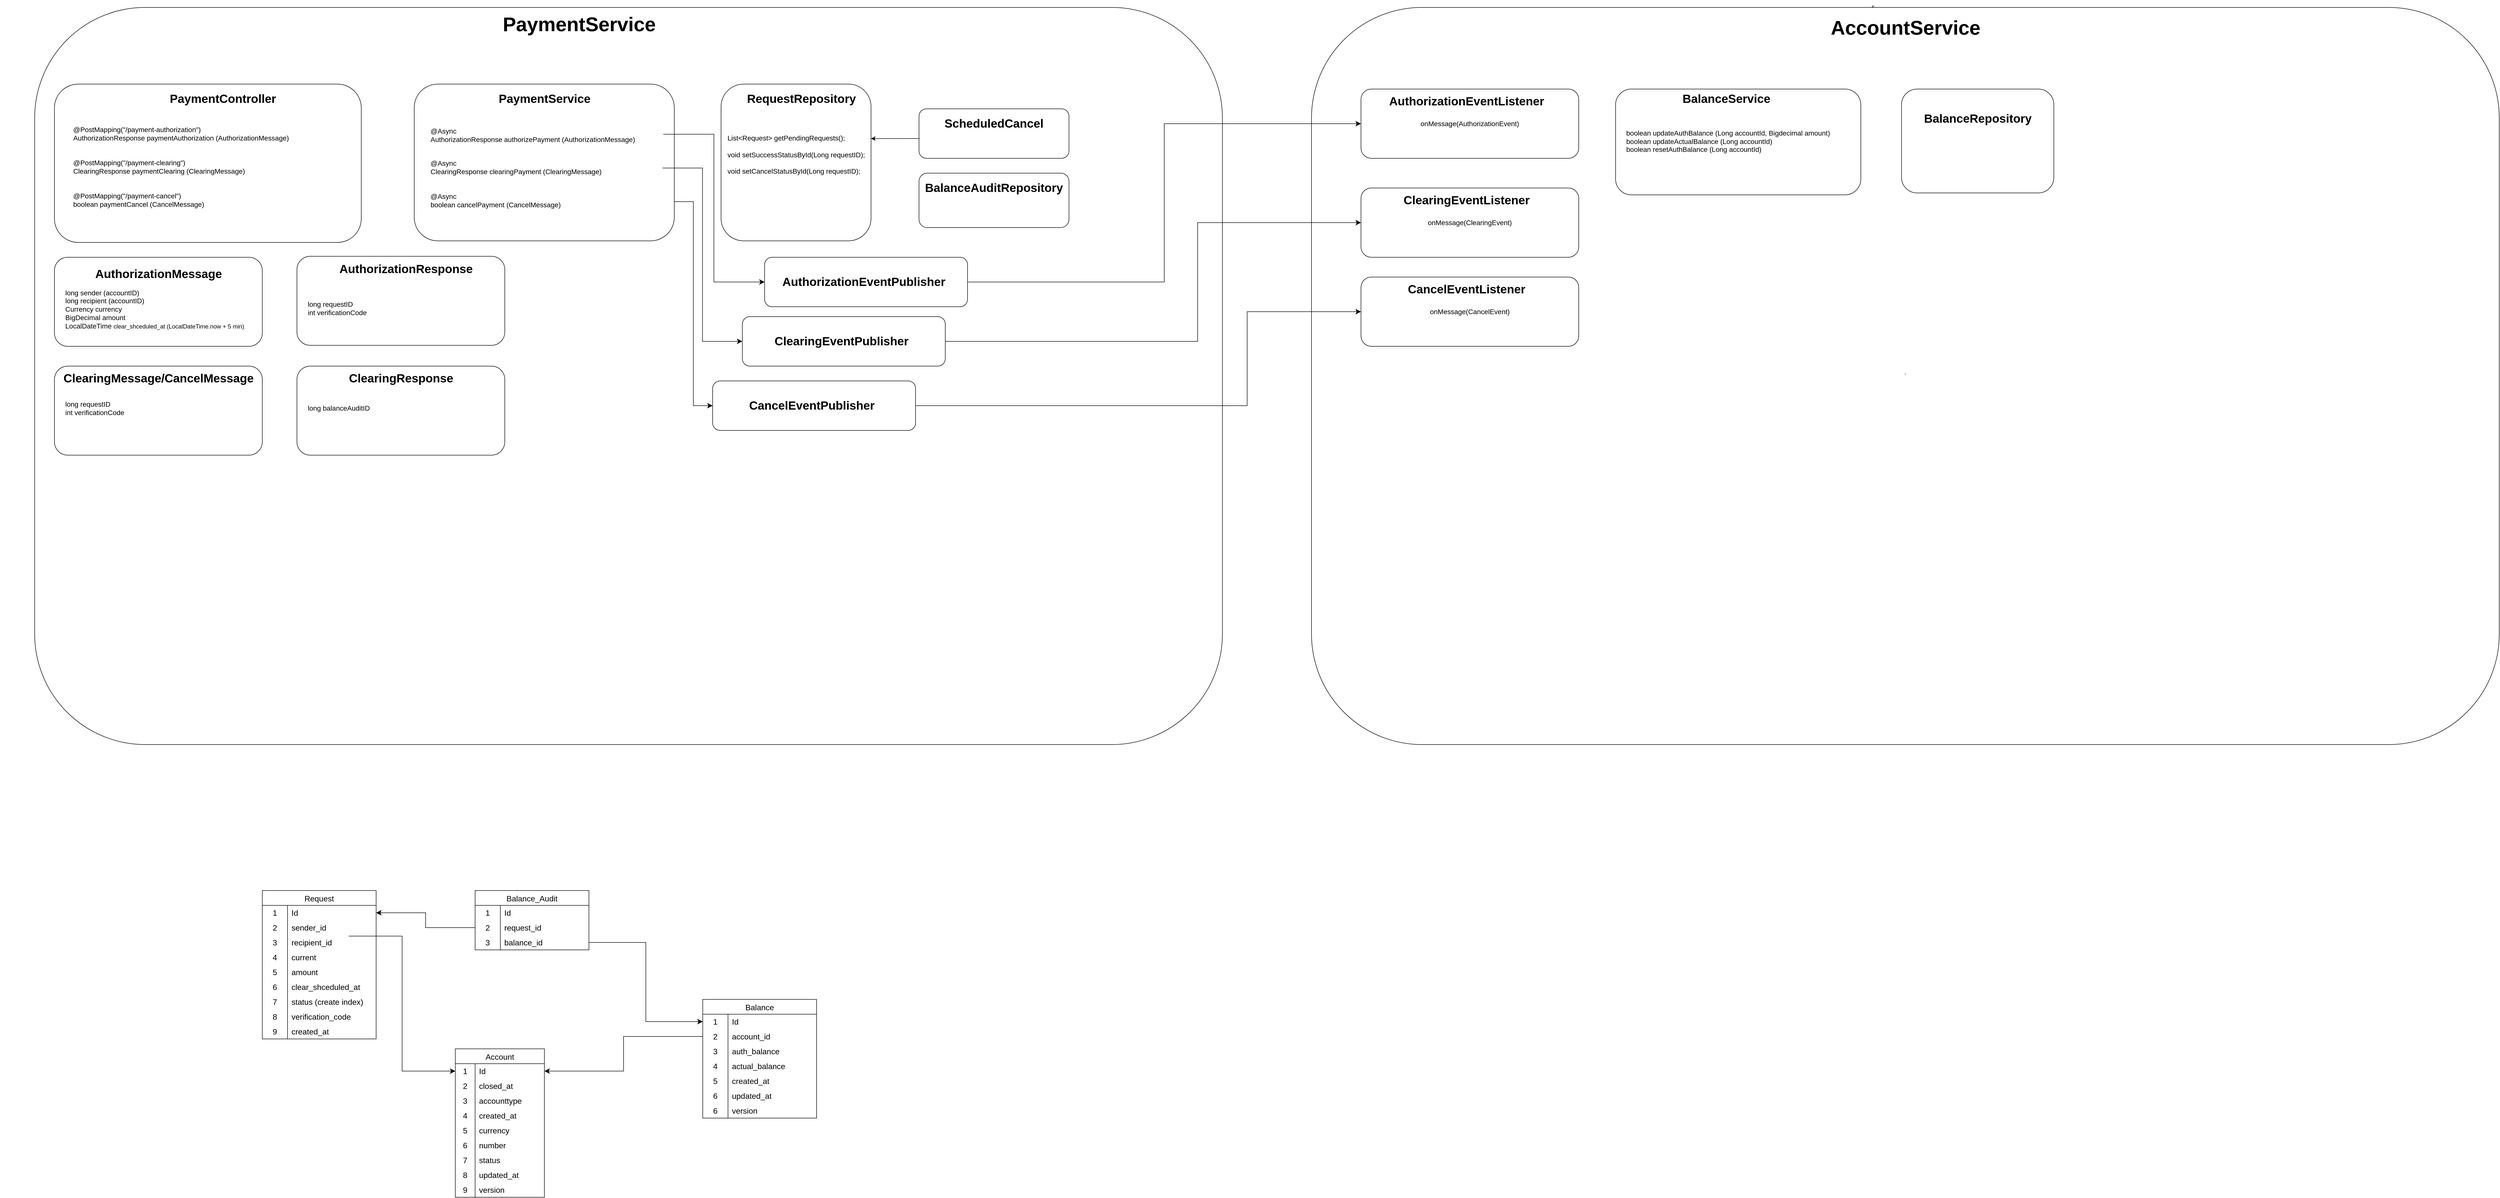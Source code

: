 <mxfile version="25.0.3">
  <diagram name="Страница — 1" id="lfoq3hU-ET1mjbVD_PWU">
    <mxGraphModel dx="10417" dy="6464" grid="1" gridSize="10" guides="1" tooltips="1" connect="1" arrows="1" fold="1" page="1" pageScale="1" pageWidth="4681" pageHeight="3300" math="0" shadow="0">
      <root>
        <mxCell id="0" />
        <mxCell id="1" parent="0" />
        <mxCell id="eWMClW8__IOZqlcNLexk-11" value="" style="group" vertex="1" connectable="0" parent="1">
          <mxGeometry x="-4640" y="-3280" width="2450" height="1490" as="geometry" />
        </mxCell>
        <mxCell id="eWMClW8__IOZqlcNLexk-1" value="" style="rounded=1;whiteSpace=wrap;html=1;fillColor=default;" vertex="1" parent="eWMClW8__IOZqlcNLexk-11">
          <mxGeometry x="70" y="15" width="2400" height="1490" as="geometry" />
        </mxCell>
        <mxCell id="eWMClW8__IOZqlcNLexk-2" value="&lt;font style=&quot;font-size: 40px;&quot;&gt;PaymentService&lt;/font&gt;" style="text;strokeColor=none;fillColor=none;html=1;fontSize=24;fontStyle=1;verticalAlign=middle;align=center;strokeWidth=1;" vertex="1" parent="eWMClW8__IOZqlcNLexk-11">
          <mxGeometry x="1033.333" y="12.218" width="272.727" height="70.952" as="geometry" />
        </mxCell>
        <mxCell id="eWMClW8__IOZqlcNLexk-19" value="" style="group" vertex="1" connectable="0" parent="eWMClW8__IOZqlcNLexk-11">
          <mxGeometry x="89.998" y="170" width="719.661" height="794" as="geometry" />
        </mxCell>
        <mxCell id="eWMClW8__IOZqlcNLexk-4" value="" style="rounded=1;whiteSpace=wrap;html=1;" vertex="1" parent="eWMClW8__IOZqlcNLexk-19">
          <mxGeometry x="20" width="620" height="320" as="geometry" />
        </mxCell>
        <mxCell id="eWMClW8__IOZqlcNLexk-3" value="PaymentController" style="text;strokeColor=none;fillColor=none;html=1;fontSize=24;fontStyle=1;verticalAlign=middle;align=center;" vertex="1" parent="eWMClW8__IOZqlcNLexk-19">
          <mxGeometry x="244.76" y="9.62" width="230.15" height="40.38" as="geometry" />
        </mxCell>
        <mxCell id="eWMClW8__IOZqlcNLexk-28" value="" style="group" vertex="1" connectable="0" parent="eWMClW8__IOZqlcNLexk-11">
          <mxGeometry x="820" y="170" width="610" height="400" as="geometry" />
        </mxCell>
        <mxCell id="eWMClW8__IOZqlcNLexk-29" value="" style="rounded=1;whiteSpace=wrap;html=1;" vertex="1" parent="eWMClW8__IOZqlcNLexk-28">
          <mxGeometry x="16.952" width="525.526" height="316.832" as="geometry" />
        </mxCell>
        <mxCell id="eWMClW8__IOZqlcNLexk-30" value="PaymentService" style="text;strokeColor=none;fillColor=none;html=1;fontSize=24;fontStyle=1;verticalAlign=middle;align=center;" vertex="1" parent="eWMClW8__IOZqlcNLexk-28">
          <mxGeometry x="182.179" y="9.525" width="195.08" height="39.98" as="geometry" />
        </mxCell>
        <mxCell id="eWMClW8__IOZqlcNLexk-31" value="&lt;div&gt;&lt;div&gt;&lt;font style=&quot;font-size: 14px;&quot;&gt;&lt;br&gt;&lt;/font&gt;&lt;/div&gt;&lt;div&gt;&lt;font style=&quot;font-size: 14px;&quot;&gt;&lt;br&gt;&lt;/font&gt;&lt;/div&gt;&lt;div&gt;&lt;font style=&quot;font-size: 14px;&quot;&gt;&lt;br&gt;&lt;/font&gt;&lt;/div&gt;&lt;div&gt;&lt;font style=&quot;font-size: 14px;&quot;&gt;&lt;br&gt;&lt;/font&gt;&lt;/div&gt;&lt;div&gt;&lt;font style=&quot;font-size: 14px;&quot;&gt;@Async&lt;/font&gt;&lt;/div&gt;&lt;div&gt;&lt;font style=&quot;font-size: 14px;&quot;&gt;AuthorizationResponse authorizeP&lt;/font&gt;&lt;span style=&quot;font-size: 14px; background-color: initial;&quot;&gt;ayment&amp;nbsp;&lt;/span&gt;&lt;span style=&quot;font-size: 14px; background-color: initial;&quot;&gt;(AuthorizationMessage)&lt;/span&gt;&lt;/div&gt;&lt;/div&gt;&lt;div&gt;&lt;span style=&quot;font-size: 14px; background-color: initial;&quot;&gt;&lt;br&gt;&lt;/span&gt;&lt;/div&gt;&lt;div&gt;&lt;br&gt;&lt;/div&gt;&lt;div&gt;&lt;span style=&quot;font-size: 14px;&quot;&gt;@Async&lt;/span&gt;&lt;/div&gt;&lt;div&gt;&lt;font style=&quot;font-size: 14px;&quot;&gt;&lt;div style=&quot;font-size: 12px;&quot;&gt;&lt;div&gt;&lt;font style=&quot;font-size: 14px;&quot;&gt;ClearingResponse clearing&lt;/font&gt;&lt;font style=&quot;background-color: initial; font-size: 14px;&quot;&gt;P&lt;/font&gt;&lt;span style=&quot;background-color: initial; font-size: 14px;&quot;&gt;ayment&amp;nbsp;&lt;/span&gt;&lt;span style=&quot;font-size: 14px; background-color: initial;&quot;&gt;(ClearingMessage)&lt;/span&gt;&lt;/div&gt;&lt;div&gt;&lt;font style=&quot;font-size: 14px;&quot;&gt;&lt;br&gt;&lt;/font&gt;&lt;/div&gt;&lt;div&gt;&lt;font style=&quot;font-size: 14px;&quot;&gt;&lt;br&gt;&lt;/font&gt;&lt;/div&gt;&lt;div&gt;&lt;font style=&quot;font-size: 14px;&quot;&gt;@Async&lt;/font&gt;&lt;/div&gt;&lt;div&gt;&lt;span style=&quot;background-color: initial; font-size: 14px;&quot;&gt;boolean cancel&lt;/span&gt;&lt;font style=&quot;background-color: initial; font-size: 14px;&quot;&gt;P&lt;/font&gt;&lt;span style=&quot;background-color: initial; font-size: 14px;&quot;&gt;ayment&lt;/span&gt;&lt;span style=&quot;background-color: initial; font-size: 14px;&quot;&gt;&amp;nbsp;(CancelMessage)&lt;/span&gt;&lt;/div&gt;&lt;/div&gt;&lt;/font&gt;&lt;/div&gt;&lt;div&gt;&lt;font style=&quot;font-size: 14px;&quot;&gt;&lt;br&gt;&lt;/font&gt;&lt;/div&gt;" style="text;html=1;align=left;verticalAlign=middle;whiteSpace=wrap;rounded=0;" vertex="1" parent="eWMClW8__IOZqlcNLexk-28">
          <mxGeometry x="47.66" y="58.53" width="472.34" height="171.47" as="geometry" />
        </mxCell>
        <mxCell id="eWMClW8__IOZqlcNLexk-7" value="&lt;font style=&quot;font-size: 14px;&quot;&gt;@PostMapping(&quot;/payment-authorization&quot;)&lt;/font&gt;&lt;div&gt;&lt;div&gt;&lt;font style=&quot;font-size: 14px;&quot;&gt;AuthorizationResponse paymentAuthorization (AuthorizationMessage)&lt;/font&gt;&lt;/div&gt;&lt;/div&gt;&lt;div&gt;&lt;font style=&quot;font-size: 14px;&quot;&gt;&lt;br&gt;&lt;/font&gt;&lt;/div&gt;&lt;div&gt;&lt;font style=&quot;font-size: 14px;&quot;&gt;&lt;br&gt;&lt;/font&gt;&lt;/div&gt;&lt;div&gt;&lt;font style=&quot;font-size: 14px;&quot;&gt;@PostMapping(&quot;/payment-clearing&quot;)&lt;div style=&quot;font-size: 12px;&quot;&gt;&lt;div&gt;&lt;font style=&quot;font-size: 14px;&quot;&gt;&lt;span style=&quot;background-color: initial;&quot;&gt;ClearingResponse&amp;nbsp;&lt;/span&gt;paymentClearing (ClearingMessage)&lt;/font&gt;&lt;/div&gt;&lt;div&gt;&lt;font style=&quot;font-size: 14px;&quot;&gt;&lt;br&gt;&lt;/font&gt;&lt;/div&gt;&lt;div&gt;&lt;font style=&quot;font-size: 14px;&quot;&gt;&lt;br&gt;&lt;/font&gt;&lt;/div&gt;&lt;div&gt;&lt;font style=&quot;font-size: 14px;&quot;&gt;@PostMapping(&quot;/payment-cancel&quot;)&lt;div style=&quot;font-size: 12px;&quot;&gt;&lt;div&gt;&lt;font style=&quot;font-size: 14px;&quot;&gt;boolean paymentCancel (CancelMessage)&lt;/font&gt;&lt;/div&gt;&lt;/div&gt;&lt;/font&gt;&lt;/div&gt;&lt;/div&gt;&lt;/font&gt;&lt;/div&gt;&lt;div&gt;&lt;font style=&quot;font-size: 14px;&quot;&gt;&lt;br&gt;&lt;/font&gt;&lt;/div&gt;&lt;div&gt;&lt;font style=&quot;font-size: 14px;&quot;&gt;&lt;br&gt;&lt;/font&gt;&lt;/div&gt;" style="text;html=1;align=left;verticalAlign=middle;whiteSpace=wrap;rounded=0;" vertex="1" parent="eWMClW8__IOZqlcNLexk-11">
          <mxGeometry x="146.228" y="190" width="607.2" height="328" as="geometry" />
        </mxCell>
        <mxCell id="eWMClW8__IOZqlcNLexk-61" value="" style="group" vertex="1" connectable="0" parent="eWMClW8__IOZqlcNLexk-11">
          <mxGeometry x="110" y="520" width="420" height="180" as="geometry" />
        </mxCell>
        <mxCell id="eWMClW8__IOZqlcNLexk-55" value="" style="rounded=1;whiteSpace=wrap;html=1;" vertex="1" parent="eWMClW8__IOZqlcNLexk-61">
          <mxGeometry width="420" height="180" as="geometry" />
        </mxCell>
        <mxCell id="eWMClW8__IOZqlcNLexk-56" value="AuthorizationMessage" style="text;strokeColor=none;fillColor=none;html=1;fontSize=24;fontStyle=1;verticalAlign=middle;align=center;" vertex="1" parent="eWMClW8__IOZqlcNLexk-61">
          <mxGeometry x="158.831" y="30.005" width="102.337" height="7.996" as="geometry" />
        </mxCell>
        <mxCell id="eWMClW8__IOZqlcNLexk-53" value="&lt;div&gt;&lt;font style=&quot;font-size: 14px;&quot;&gt;long sender (accountID)&lt;/font&gt;&lt;/div&gt;&lt;div&gt;&lt;font style=&quot;font-size: 14px;&quot;&gt;long recipient (accountID)&lt;/font&gt;&lt;/div&gt;&lt;div&gt;&lt;font style=&quot;font-size: 14px;&quot;&gt;Currency currency&lt;/font&gt;&lt;/div&gt;&lt;div&gt;&lt;span style=&quot;font-size: 14px;&quot;&gt;BigDecimal amount&lt;/span&gt;&lt;/div&gt;&lt;div&gt;&lt;span style=&quot;font-size: 14px;&quot;&gt;LocalDateTime&amp;nbsp;&lt;/span&gt;&lt;span style=&quot;background-color: initial;&quot;&gt;clear_shceduled_at (LocalDateTime.now + 5 min)&lt;/span&gt;&lt;/div&gt;" style="text;html=1;align=left;verticalAlign=middle;whiteSpace=wrap;rounded=0;" vertex="1" parent="eWMClW8__IOZqlcNLexk-61">
          <mxGeometry x="20" y="50" width="400" height="110" as="geometry" />
        </mxCell>
        <mxCell id="eWMClW8__IOZqlcNLexk-62" value="" style="group" vertex="1" connectable="0" parent="eWMClW8__IOZqlcNLexk-11">
          <mxGeometry x="600" y="518" width="480" height="180" as="geometry" />
        </mxCell>
        <mxCell id="eWMClW8__IOZqlcNLexk-63" value="" style="rounded=1;whiteSpace=wrap;html=1;" vertex="1" parent="eWMClW8__IOZqlcNLexk-62">
          <mxGeometry width="420" height="180" as="geometry" />
        </mxCell>
        <mxCell id="eWMClW8__IOZqlcNLexk-64" value="AuthorizationResponse" style="text;strokeColor=none;fillColor=none;html=1;fontSize=24;fontStyle=1;verticalAlign=middle;align=center;" vertex="1" parent="eWMClW8__IOZqlcNLexk-62">
          <mxGeometry x="15" y="12" width="410" height="28" as="geometry" />
        </mxCell>
        <mxCell id="eWMClW8__IOZqlcNLexk-65" value="&lt;div&gt;&lt;span style=&quot;font-size: 14px;&quot;&gt;long requestID&lt;/span&gt;&lt;/div&gt;&lt;div&gt;&lt;span style=&quot;font-size: 14px;&quot;&gt;int verificationCode&lt;/span&gt;&lt;/div&gt;" style="text;html=1;align=left;verticalAlign=middle;whiteSpace=wrap;rounded=0;" vertex="1" parent="eWMClW8__IOZqlcNLexk-62">
          <mxGeometry x="20" y="50" width="400" height="110" as="geometry" />
        </mxCell>
        <mxCell id="eWMClW8__IOZqlcNLexk-219" value="" style="group" vertex="1" connectable="0" parent="eWMClW8__IOZqlcNLexk-11">
          <mxGeometry x="1440" y="170" width="1010" height="580" as="geometry" />
        </mxCell>
        <mxCell id="eWMClW8__IOZqlcNLexk-220" value="" style="rounded=1;whiteSpace=wrap;html=1;" vertex="1" parent="eWMClW8__IOZqlcNLexk-219">
          <mxGeometry x="16.95" width="303.05" height="316.83" as="geometry" />
        </mxCell>
        <mxCell id="eWMClW8__IOZqlcNLexk-221" value="RequestRepository" style="text;strokeColor=none;fillColor=none;html=1;fontSize=24;fontStyle=1;verticalAlign=middle;align=center;" vertex="1" parent="eWMClW8__IOZqlcNLexk-219">
          <mxGeometry x="44.92" y="10" width="267.82" height="39.98" as="geometry" />
        </mxCell>
        <mxCell id="eWMClW8__IOZqlcNLexk-222" value="&lt;div&gt;&lt;div&gt;&lt;br&gt;&lt;/div&gt;&lt;div&gt;&lt;font style=&quot;font-size: 14px;&quot;&gt;&lt;br&gt;&lt;/font&gt;&lt;/div&gt;&lt;div&gt;&lt;font style=&quot;font-size: 14px;&quot;&gt;&lt;br&gt;&lt;/font&gt;&lt;/div&gt;&lt;div&gt;&lt;br&gt;&lt;/div&gt;&lt;div&gt;&lt;span style=&quot;font-size: 14px;&quot;&gt;List&amp;lt;Request&amp;gt; getPendingRequests();&lt;/span&gt;&lt;/div&gt;&lt;/div&gt;&lt;div&gt;&lt;span style=&quot;font-size: 14px;&quot;&gt;&lt;br&gt;&lt;/span&gt;&lt;/div&gt;&lt;div&gt;&lt;span style=&quot;font-size: 14px;&quot;&gt;void setSuccessStatusById(Long requestID);&lt;/span&gt;&lt;/div&gt;&lt;div&gt;&lt;font style=&quot;font-size: 14px;&quot;&gt;&lt;br&gt;&lt;/font&gt;&lt;/div&gt;&lt;div&gt;&lt;font style=&quot;font-size: 14px;&quot;&gt;void setCancelStatusById(Long requestID);&lt;/font&gt;&lt;/div&gt;&lt;div&gt;&lt;font style=&quot;font-size: 14px;&quot;&gt;&lt;br&gt;&lt;/font&gt;&lt;/div&gt;" style="text;html=1;align=left;verticalAlign=middle;whiteSpace=wrap;rounded=0;" vertex="1" parent="eWMClW8__IOZqlcNLexk-219">
          <mxGeometry x="27.66" y="40" width="302.34" height="160" as="geometry" />
        </mxCell>
        <mxCell id="eWMClW8__IOZqlcNLexk-461" value="" style="group" vertex="1" connectable="0" parent="eWMClW8__IOZqlcNLexk-219">
          <mxGeometry x="400" width="610" height="580" as="geometry" />
        </mxCell>
        <mxCell id="eWMClW8__IOZqlcNLexk-462" value="" style="rounded=1;whiteSpace=wrap;html=1;" vertex="1" parent="eWMClW8__IOZqlcNLexk-461">
          <mxGeometry x="16.95" y="50" width="303.05" height="100" as="geometry" />
        </mxCell>
        <mxCell id="eWMClW8__IOZqlcNLexk-463" value="ScheduledCancel" style="text;strokeColor=none;fillColor=none;html=1;fontSize=24;fontStyle=1;verticalAlign=middle;align=center;" vertex="1" parent="eWMClW8__IOZqlcNLexk-461">
          <mxGeometry x="34.56" y="60.01" width="267.82" height="39.98" as="geometry" />
        </mxCell>
        <mxCell id="eWMClW8__IOZqlcNLexk-275" value="" style="group" vertex="1" connectable="0" parent="eWMClW8__IOZqlcNLexk-461">
          <mxGeometry y="180" width="610" height="400" as="geometry" />
        </mxCell>
        <mxCell id="eWMClW8__IOZqlcNLexk-276" value="" style="rounded=1;whiteSpace=wrap;html=1;" vertex="1" parent="eWMClW8__IOZqlcNLexk-275">
          <mxGeometry x="16.95" width="303.05" height="110" as="geometry" />
        </mxCell>
        <mxCell id="eWMClW8__IOZqlcNLexk-277" value="BalanceAuditRepository" style="text;strokeColor=none;fillColor=none;html=1;fontSize=24;fontStyle=1;verticalAlign=middle;align=center;" vertex="1" parent="eWMClW8__IOZqlcNLexk-275">
          <mxGeometry x="34.56" y="10" width="267.82" height="39.98" as="geometry" />
        </mxCell>
        <mxCell id="eWMClW8__IOZqlcNLexk-464" value="" style="endArrow=classic;html=1;rounded=0;entryX=0.967;entryY=0.438;entryDx=0;entryDy=0;entryPerimeter=0;" edge="1" parent="eWMClW8__IOZqlcNLexk-219" target="eWMClW8__IOZqlcNLexk-222">
          <mxGeometry width="50" height="50" relative="1" as="geometry">
            <mxPoint x="418" y="110" as="sourcePoint" />
            <mxPoint x="570" y="210" as="targetPoint" />
          </mxGeometry>
        </mxCell>
        <mxCell id="eWMClW8__IOZqlcNLexk-223" value="" style="group" vertex="1" connectable="0" parent="eWMClW8__IOZqlcNLexk-11">
          <mxGeometry x="110" y="740" width="480" height="180" as="geometry" />
        </mxCell>
        <mxCell id="eWMClW8__IOZqlcNLexk-224" value="" style="rounded=1;whiteSpace=wrap;html=1;" vertex="1" parent="eWMClW8__IOZqlcNLexk-223">
          <mxGeometry width="420" height="180" as="geometry" />
        </mxCell>
        <mxCell id="eWMClW8__IOZqlcNLexk-225" value="ClearingMessage/CancelMessage" style="text;strokeColor=none;fillColor=none;html=1;fontSize=24;fontStyle=1;verticalAlign=middle;align=center;" vertex="1" parent="eWMClW8__IOZqlcNLexk-223">
          <mxGeometry x="17.21" y="10" width="385.58" height="30" as="geometry" />
        </mxCell>
        <mxCell id="eWMClW8__IOZqlcNLexk-226" value="&lt;div&gt;&lt;span style=&quot;font-size: 14px;&quot;&gt;long requestID&lt;/span&gt;&lt;/div&gt;&lt;div&gt;&lt;span style=&quot;font-size: 14px;&quot;&gt;int verificationCode&lt;/span&gt;&lt;/div&gt;" style="text;html=1;align=left;verticalAlign=middle;whiteSpace=wrap;rounded=0;" vertex="1" parent="eWMClW8__IOZqlcNLexk-223">
          <mxGeometry x="20" y="50" width="290" height="70" as="geometry" />
        </mxCell>
        <mxCell id="eWMClW8__IOZqlcNLexk-232" value="" style="group" vertex="1" connectable="0" parent="eWMClW8__IOZqlcNLexk-11">
          <mxGeometry x="600" y="740" width="420" height="180" as="geometry" />
        </mxCell>
        <mxCell id="eWMClW8__IOZqlcNLexk-233" value="" style="rounded=1;whiteSpace=wrap;html=1;" vertex="1" parent="eWMClW8__IOZqlcNLexk-232">
          <mxGeometry width="420" height="180" as="geometry" />
        </mxCell>
        <mxCell id="eWMClW8__IOZqlcNLexk-234" value="ClearingResponse" style="text;strokeColor=none;fillColor=none;html=1;fontSize=24;fontStyle=1;verticalAlign=middle;align=center;" vertex="1" parent="eWMClW8__IOZqlcNLexk-232">
          <mxGeometry x="94.42" y="10" width="231.17" height="30" as="geometry" />
        </mxCell>
        <mxCell id="eWMClW8__IOZqlcNLexk-235" value="&lt;div&gt;&lt;span style=&quot;font-size: 14px;&quot;&gt;long balanceAuditID&lt;/span&gt;&lt;/div&gt;" style="text;html=1;align=left;verticalAlign=middle;whiteSpace=wrap;rounded=0;" vertex="1" parent="eWMClW8__IOZqlcNLexk-232">
          <mxGeometry x="20" y="50" width="290" height="70" as="geometry" />
        </mxCell>
        <mxCell id="eWMClW8__IOZqlcNLexk-271" value="" style="group" vertex="1" connectable="0" parent="eWMClW8__IOZqlcNLexk-11">
          <mxGeometry x="1535" y="480" width="420" height="180" as="geometry" />
        </mxCell>
        <mxCell id="eWMClW8__IOZqlcNLexk-272" value="" style="rounded=1;whiteSpace=wrap;html=1;" vertex="1" parent="eWMClW8__IOZqlcNLexk-271">
          <mxGeometry x="10" y="40" width="410" height="100" as="geometry" />
        </mxCell>
        <mxCell id="eWMClW8__IOZqlcNLexk-273" value="AuthorizationEventPublisher" style="text;strokeColor=none;fillColor=none;html=1;fontSize=24;fontStyle=1;verticalAlign=middle;align=center;" vertex="1" parent="eWMClW8__IOZqlcNLexk-271">
          <mxGeometry x="158.831" y="86.005" width="102.337" height="7.996" as="geometry" />
        </mxCell>
        <mxCell id="eWMClW8__IOZqlcNLexk-279" value="" style="edgeStyle=elbowEdgeStyle;elbow=horizontal;endArrow=classic;html=1;curved=0;rounded=0;endSize=8;startSize=8;exitX=1;exitY=0.25;exitDx=0;exitDy=0;entryX=0;entryY=0.5;entryDx=0;entryDy=0;" edge="1" parent="eWMClW8__IOZqlcNLexk-11" source="eWMClW8__IOZqlcNLexk-31" target="eWMClW8__IOZqlcNLexk-272">
          <mxGeometry width="50" height="50" relative="1" as="geometry">
            <mxPoint x="1420" y="560" as="sourcePoint" />
            <mxPoint x="1470" y="510" as="targetPoint" />
          </mxGeometry>
        </mxCell>
        <mxCell id="eWMClW8__IOZqlcNLexk-281" value="" style="group" vertex="1" connectable="0" parent="eWMClW8__IOZqlcNLexk-11">
          <mxGeometry x="1490" y="600" width="420" height="180" as="geometry" />
        </mxCell>
        <mxCell id="eWMClW8__IOZqlcNLexk-282" value="" style="rounded=1;whiteSpace=wrap;html=1;" vertex="1" parent="eWMClW8__IOZqlcNLexk-281">
          <mxGeometry x="10" y="40" width="410" height="100" as="geometry" />
        </mxCell>
        <mxCell id="eWMClW8__IOZqlcNLexk-283" value="ClearingEventPublisher" style="text;strokeColor=none;fillColor=none;html=1;fontSize=24;fontStyle=1;verticalAlign=middle;align=center;" vertex="1" parent="eWMClW8__IOZqlcNLexk-281">
          <mxGeometry x="158.831" y="86.005" width="102.337" height="7.996" as="geometry" />
        </mxCell>
        <mxCell id="eWMClW8__IOZqlcNLexk-284" value="" style="edgeStyle=elbowEdgeStyle;elbow=horizontal;endArrow=classic;html=1;curved=0;rounded=0;endSize=8;startSize=8;entryX=0;entryY=0.5;entryDx=0;entryDy=0;exitX=0.997;exitY=0.648;exitDx=0;exitDy=0;exitPerimeter=0;" edge="1" parent="eWMClW8__IOZqlcNLexk-11" source="eWMClW8__IOZqlcNLexk-31" target="eWMClW8__IOZqlcNLexk-282">
          <mxGeometry width="50" height="50" relative="1" as="geometry">
            <mxPoint x="1256.06" y="680" as="sourcePoint" />
            <mxPoint x="1306.06" y="630" as="targetPoint" />
          </mxGeometry>
        </mxCell>
        <mxCell id="eWMClW8__IOZqlcNLexk-456" value="" style="group" vertex="1" connectable="0" parent="eWMClW8__IOZqlcNLexk-11">
          <mxGeometry x="1430" y="730" width="420" height="180" as="geometry" />
        </mxCell>
        <mxCell id="eWMClW8__IOZqlcNLexk-457" value="" style="rounded=1;whiteSpace=wrap;html=1;" vertex="1" parent="eWMClW8__IOZqlcNLexk-456">
          <mxGeometry x="10" y="40" width="410" height="100" as="geometry" />
        </mxCell>
        <mxCell id="eWMClW8__IOZqlcNLexk-458" value="CancelEventPublisher" style="text;strokeColor=none;fillColor=none;html=1;fontSize=24;fontStyle=1;verticalAlign=middle;align=center;" vertex="1" parent="eWMClW8__IOZqlcNLexk-456">
          <mxGeometry x="158.831" y="86.005" width="102.337" height="7.996" as="geometry" />
        </mxCell>
        <mxCell id="eWMClW8__IOZqlcNLexk-459" value="" style="edgeStyle=elbowEdgeStyle;elbow=horizontal;endArrow=classic;html=1;curved=0;rounded=0;endSize=8;startSize=8;exitX=1;exitY=0.75;exitDx=0;exitDy=0;entryX=0;entryY=0.5;entryDx=0;entryDy=0;" edge="1" parent="eWMClW8__IOZqlcNLexk-11" source="eWMClW8__IOZqlcNLexk-29" target="eWMClW8__IOZqlcNLexk-457">
          <mxGeometry width="50" height="50" relative="1" as="geometry">
            <mxPoint x="1770" y="860" as="sourcePoint" />
            <mxPoint x="1820" y="810" as="targetPoint" />
          </mxGeometry>
        </mxCell>
        <mxCell id="eWMClW8__IOZqlcNLexk-191" value="Request" style="shape=table;startSize=30;container=1;collapsible=0;childLayout=tableLayout;fixedRows=1;rowLines=0;fontStyle=0;strokeColor=default;fontSize=16;" vertex="1" parent="1">
          <mxGeometry x="-4110" y="-1480" width="230" height="300" as="geometry" />
        </mxCell>
        <mxCell id="eWMClW8__IOZqlcNLexk-192" value="" style="shape=tableRow;horizontal=0;startSize=0;swimlaneHead=0;swimlaneBody=0;top=0;left=0;bottom=0;right=0;collapsible=0;dropTarget=0;fillColor=none;points=[[0,0.5],[1,0.5]];portConstraint=eastwest;strokeColor=inherit;fontSize=16;" vertex="1" parent="eWMClW8__IOZqlcNLexk-191">
          <mxGeometry y="30" width="230" height="30" as="geometry" />
        </mxCell>
        <mxCell id="eWMClW8__IOZqlcNLexk-193" value="1" style="shape=partialRectangle;html=1;whiteSpace=wrap;connectable=0;fillColor=none;top=0;left=0;bottom=0;right=0;overflow=hidden;pointerEvents=1;strokeColor=inherit;fontSize=16;" vertex="1" parent="eWMClW8__IOZqlcNLexk-192">
          <mxGeometry width="51" height="30" as="geometry">
            <mxRectangle width="51" height="30" as="alternateBounds" />
          </mxGeometry>
        </mxCell>
        <mxCell id="eWMClW8__IOZqlcNLexk-194" value="Id" style="shape=partialRectangle;html=1;whiteSpace=wrap;connectable=0;fillColor=none;top=0;left=0;bottom=0;right=0;align=left;spacingLeft=6;overflow=hidden;strokeColor=inherit;fontSize=16;" vertex="1" parent="eWMClW8__IOZqlcNLexk-192">
          <mxGeometry x="51" width="179" height="30" as="geometry">
            <mxRectangle width="179" height="30" as="alternateBounds" />
          </mxGeometry>
        </mxCell>
        <mxCell id="eWMClW8__IOZqlcNLexk-195" value="" style="shape=tableRow;horizontal=0;startSize=0;swimlaneHead=0;swimlaneBody=0;top=0;left=0;bottom=0;right=0;collapsible=0;dropTarget=0;fillColor=none;points=[[0,0.5],[1,0.5]];portConstraint=eastwest;strokeColor=inherit;fontSize=16;" vertex="1" parent="eWMClW8__IOZqlcNLexk-191">
          <mxGeometry y="60" width="230" height="30" as="geometry" />
        </mxCell>
        <mxCell id="eWMClW8__IOZqlcNLexk-196" value="2" style="shape=partialRectangle;html=1;whiteSpace=wrap;connectable=0;fillColor=none;top=0;left=0;bottom=0;right=0;overflow=hidden;strokeColor=inherit;fontSize=16;" vertex="1" parent="eWMClW8__IOZqlcNLexk-195">
          <mxGeometry width="51" height="30" as="geometry">
            <mxRectangle width="51" height="30" as="alternateBounds" />
          </mxGeometry>
        </mxCell>
        <mxCell id="eWMClW8__IOZqlcNLexk-197" value="sender_id" style="shape=partialRectangle;html=1;whiteSpace=wrap;connectable=0;fillColor=none;top=0;left=0;bottom=0;right=0;align=left;spacingLeft=6;overflow=hidden;strokeColor=inherit;fontSize=16;" vertex="1" parent="eWMClW8__IOZqlcNLexk-195">
          <mxGeometry x="51" width="179" height="30" as="geometry">
            <mxRectangle width="179" height="30" as="alternateBounds" />
          </mxGeometry>
        </mxCell>
        <mxCell id="eWMClW8__IOZqlcNLexk-198" value="" style="shape=tableRow;horizontal=0;startSize=0;swimlaneHead=0;swimlaneBody=0;top=0;left=0;bottom=0;right=0;collapsible=0;dropTarget=0;fillColor=none;points=[[0,0.5],[1,0.5]];portConstraint=eastwest;strokeColor=inherit;fontSize=16;" vertex="1" parent="eWMClW8__IOZqlcNLexk-191">
          <mxGeometry y="90" width="230" height="30" as="geometry" />
        </mxCell>
        <mxCell id="eWMClW8__IOZqlcNLexk-199" value="3" style="shape=partialRectangle;html=1;whiteSpace=wrap;connectable=0;fillColor=none;top=0;left=0;bottom=0;right=0;overflow=hidden;strokeColor=inherit;fontSize=16;" vertex="1" parent="eWMClW8__IOZqlcNLexk-198">
          <mxGeometry width="51" height="30" as="geometry">
            <mxRectangle width="51" height="30" as="alternateBounds" />
          </mxGeometry>
        </mxCell>
        <mxCell id="eWMClW8__IOZqlcNLexk-200" value="recipient_id" style="shape=partialRectangle;html=1;whiteSpace=wrap;connectable=0;fillColor=none;top=0;left=0;bottom=0;right=0;align=left;spacingLeft=6;overflow=hidden;strokeColor=inherit;fontSize=16;" vertex="1" parent="eWMClW8__IOZqlcNLexk-198">
          <mxGeometry x="51" width="179" height="30" as="geometry">
            <mxRectangle width="179" height="30" as="alternateBounds" />
          </mxGeometry>
        </mxCell>
        <mxCell id="eWMClW8__IOZqlcNLexk-204" value="" style="shape=tableRow;horizontal=0;startSize=0;swimlaneHead=0;swimlaneBody=0;top=0;left=0;bottom=0;right=0;collapsible=0;dropTarget=0;fillColor=none;points=[[0,0.5],[1,0.5]];portConstraint=eastwest;strokeColor=inherit;fontSize=16;" vertex="1" parent="eWMClW8__IOZqlcNLexk-191">
          <mxGeometry y="120" width="230" height="30" as="geometry" />
        </mxCell>
        <mxCell id="eWMClW8__IOZqlcNLexk-205" value="4" style="shape=partialRectangle;html=1;whiteSpace=wrap;connectable=0;fillColor=none;top=0;left=0;bottom=0;right=0;overflow=hidden;strokeColor=inherit;fontSize=16;" vertex="1" parent="eWMClW8__IOZqlcNLexk-204">
          <mxGeometry width="51" height="30" as="geometry">
            <mxRectangle width="51" height="30" as="alternateBounds" />
          </mxGeometry>
        </mxCell>
        <mxCell id="eWMClW8__IOZqlcNLexk-206" value="current" style="shape=partialRectangle;html=1;whiteSpace=wrap;connectable=0;fillColor=none;top=0;left=0;bottom=0;right=0;align=left;spacingLeft=6;overflow=hidden;strokeColor=inherit;fontSize=16;" vertex="1" parent="eWMClW8__IOZqlcNLexk-204">
          <mxGeometry x="51" width="179" height="30" as="geometry">
            <mxRectangle width="179" height="30" as="alternateBounds" />
          </mxGeometry>
        </mxCell>
        <mxCell id="eWMClW8__IOZqlcNLexk-207" value="" style="shape=tableRow;horizontal=0;startSize=0;swimlaneHead=0;swimlaneBody=0;top=0;left=0;bottom=0;right=0;collapsible=0;dropTarget=0;fillColor=none;points=[[0,0.5],[1,0.5]];portConstraint=eastwest;strokeColor=inherit;fontSize=16;" vertex="1" parent="eWMClW8__IOZqlcNLexk-191">
          <mxGeometry y="150" width="230" height="30" as="geometry" />
        </mxCell>
        <mxCell id="eWMClW8__IOZqlcNLexk-208" value="5" style="shape=partialRectangle;html=1;whiteSpace=wrap;connectable=0;fillColor=none;top=0;left=0;bottom=0;right=0;overflow=hidden;strokeColor=inherit;fontSize=16;" vertex="1" parent="eWMClW8__IOZqlcNLexk-207">
          <mxGeometry width="51" height="30" as="geometry">
            <mxRectangle width="51" height="30" as="alternateBounds" />
          </mxGeometry>
        </mxCell>
        <mxCell id="eWMClW8__IOZqlcNLexk-209" value="amount" style="shape=partialRectangle;html=1;whiteSpace=wrap;connectable=0;fillColor=none;top=0;left=0;bottom=0;right=0;align=left;spacingLeft=6;overflow=hidden;strokeColor=inherit;fontSize=16;" vertex="1" parent="eWMClW8__IOZqlcNLexk-207">
          <mxGeometry x="51" width="179" height="30" as="geometry">
            <mxRectangle width="179" height="30" as="alternateBounds" />
          </mxGeometry>
        </mxCell>
        <mxCell id="eWMClW8__IOZqlcNLexk-210" value="" style="shape=tableRow;horizontal=0;startSize=0;swimlaneHead=0;swimlaneBody=0;top=0;left=0;bottom=0;right=0;collapsible=0;dropTarget=0;fillColor=none;points=[[0,0.5],[1,0.5]];portConstraint=eastwest;strokeColor=inherit;fontSize=16;" vertex="1" parent="eWMClW8__IOZqlcNLexk-191">
          <mxGeometry y="180" width="230" height="30" as="geometry" />
        </mxCell>
        <mxCell id="eWMClW8__IOZqlcNLexk-211" value="6" style="shape=partialRectangle;html=1;whiteSpace=wrap;connectable=0;fillColor=none;top=0;left=0;bottom=0;right=0;overflow=hidden;strokeColor=inherit;fontSize=16;" vertex="1" parent="eWMClW8__IOZqlcNLexk-210">
          <mxGeometry width="51" height="30" as="geometry">
            <mxRectangle width="51" height="30" as="alternateBounds" />
          </mxGeometry>
        </mxCell>
        <mxCell id="eWMClW8__IOZqlcNLexk-212" value="clear_shceduled_at" style="shape=partialRectangle;html=1;whiteSpace=wrap;connectable=0;fillColor=none;top=0;left=0;bottom=0;right=0;align=left;spacingLeft=6;overflow=hidden;strokeColor=inherit;fontSize=16;" vertex="1" parent="eWMClW8__IOZqlcNLexk-210">
          <mxGeometry x="51" width="179" height="30" as="geometry">
            <mxRectangle width="179" height="30" as="alternateBounds" />
          </mxGeometry>
        </mxCell>
        <mxCell id="eWMClW8__IOZqlcNLexk-213" value="" style="shape=tableRow;horizontal=0;startSize=0;swimlaneHead=0;swimlaneBody=0;top=0;left=0;bottom=0;right=0;collapsible=0;dropTarget=0;fillColor=none;points=[[0,0.5],[1,0.5]];portConstraint=eastwest;strokeColor=inherit;fontSize=16;" vertex="1" parent="eWMClW8__IOZqlcNLexk-191">
          <mxGeometry y="210" width="230" height="30" as="geometry" />
        </mxCell>
        <mxCell id="eWMClW8__IOZqlcNLexk-214" value="7" style="shape=partialRectangle;html=1;whiteSpace=wrap;connectable=0;fillColor=none;top=0;left=0;bottom=0;right=0;overflow=hidden;strokeColor=inherit;fontSize=16;" vertex="1" parent="eWMClW8__IOZqlcNLexk-213">
          <mxGeometry width="51" height="30" as="geometry">
            <mxRectangle width="51" height="30" as="alternateBounds" />
          </mxGeometry>
        </mxCell>
        <mxCell id="eWMClW8__IOZqlcNLexk-215" value="status (create index)" style="shape=partialRectangle;html=1;whiteSpace=wrap;connectable=0;fillColor=none;top=0;left=0;bottom=0;right=0;align=left;spacingLeft=6;overflow=hidden;strokeColor=inherit;fontSize=16;" vertex="1" parent="eWMClW8__IOZqlcNLexk-213">
          <mxGeometry x="51" width="179" height="30" as="geometry">
            <mxRectangle width="179" height="30" as="alternateBounds" />
          </mxGeometry>
        </mxCell>
        <mxCell id="eWMClW8__IOZqlcNLexk-216" value="" style="shape=tableRow;horizontal=0;startSize=0;swimlaneHead=0;swimlaneBody=0;top=0;left=0;bottom=0;right=0;collapsible=0;dropTarget=0;fillColor=none;points=[[0,0.5],[1,0.5]];portConstraint=eastwest;strokeColor=inherit;fontSize=16;" vertex="1" parent="eWMClW8__IOZqlcNLexk-191">
          <mxGeometry y="240" width="230" height="30" as="geometry" />
        </mxCell>
        <mxCell id="eWMClW8__IOZqlcNLexk-217" value="8" style="shape=partialRectangle;html=1;whiteSpace=wrap;connectable=0;fillColor=none;top=0;left=0;bottom=0;right=0;overflow=hidden;strokeColor=inherit;fontSize=16;" vertex="1" parent="eWMClW8__IOZqlcNLexk-216">
          <mxGeometry width="51" height="30" as="geometry">
            <mxRectangle width="51" height="30" as="alternateBounds" />
          </mxGeometry>
        </mxCell>
        <mxCell id="eWMClW8__IOZqlcNLexk-218" value="verification_code" style="shape=partialRectangle;html=1;whiteSpace=wrap;connectable=0;fillColor=none;top=0;left=0;bottom=0;right=0;align=left;spacingLeft=6;overflow=hidden;strokeColor=inherit;fontSize=16;" vertex="1" parent="eWMClW8__IOZqlcNLexk-216">
          <mxGeometry x="51" width="179" height="30" as="geometry">
            <mxRectangle width="179" height="30" as="alternateBounds" />
          </mxGeometry>
        </mxCell>
        <mxCell id="eWMClW8__IOZqlcNLexk-239" value="" style="shape=tableRow;horizontal=0;startSize=0;swimlaneHead=0;swimlaneBody=0;top=0;left=0;bottom=0;right=0;collapsible=0;dropTarget=0;fillColor=none;points=[[0,0.5],[1,0.5]];portConstraint=eastwest;strokeColor=inherit;fontSize=16;" vertex="1" parent="eWMClW8__IOZqlcNLexk-191">
          <mxGeometry y="270" width="230" height="30" as="geometry" />
        </mxCell>
        <mxCell id="eWMClW8__IOZqlcNLexk-240" value="9" style="shape=partialRectangle;html=1;whiteSpace=wrap;connectable=0;fillColor=none;top=0;left=0;bottom=0;right=0;overflow=hidden;strokeColor=inherit;fontSize=16;" vertex="1" parent="eWMClW8__IOZqlcNLexk-239">
          <mxGeometry width="51" height="30" as="geometry">
            <mxRectangle width="51" height="30" as="alternateBounds" />
          </mxGeometry>
        </mxCell>
        <mxCell id="eWMClW8__IOZqlcNLexk-241" value="created_at" style="shape=partialRectangle;html=1;whiteSpace=wrap;connectable=0;fillColor=none;top=0;left=0;bottom=0;right=0;align=left;spacingLeft=6;overflow=hidden;strokeColor=inherit;fontSize=16;" vertex="1" parent="eWMClW8__IOZqlcNLexk-239">
          <mxGeometry x="51" width="179" height="30" as="geometry">
            <mxRectangle width="179" height="30" as="alternateBounds" />
          </mxGeometry>
        </mxCell>
        <mxCell id="eWMClW8__IOZqlcNLexk-242" value="Balance_Audit" style="shape=table;startSize=30;container=1;collapsible=0;childLayout=tableLayout;fixedRows=1;rowLines=0;fontStyle=0;strokeColor=default;fontSize=16;" vertex="1" parent="1">
          <mxGeometry x="-3680" y="-1480" width="230" height="120" as="geometry" />
        </mxCell>
        <mxCell id="eWMClW8__IOZqlcNLexk-243" value="" style="shape=tableRow;horizontal=0;startSize=0;swimlaneHead=0;swimlaneBody=0;top=0;left=0;bottom=0;right=0;collapsible=0;dropTarget=0;fillColor=none;points=[[0,0.5],[1,0.5]];portConstraint=eastwest;strokeColor=inherit;fontSize=16;" vertex="1" parent="eWMClW8__IOZqlcNLexk-242">
          <mxGeometry y="30" width="230" height="30" as="geometry" />
        </mxCell>
        <mxCell id="eWMClW8__IOZqlcNLexk-244" value="1" style="shape=partialRectangle;html=1;whiteSpace=wrap;connectable=0;fillColor=none;top=0;left=0;bottom=0;right=0;overflow=hidden;pointerEvents=1;strokeColor=inherit;fontSize=16;" vertex="1" parent="eWMClW8__IOZqlcNLexk-243">
          <mxGeometry width="51" height="30" as="geometry">
            <mxRectangle width="51" height="30" as="alternateBounds" />
          </mxGeometry>
        </mxCell>
        <mxCell id="eWMClW8__IOZqlcNLexk-245" value="Id" style="shape=partialRectangle;html=1;whiteSpace=wrap;connectable=0;fillColor=none;top=0;left=0;bottom=0;right=0;align=left;spacingLeft=6;overflow=hidden;strokeColor=inherit;fontSize=16;" vertex="1" parent="eWMClW8__IOZqlcNLexk-243">
          <mxGeometry x="51" width="179" height="30" as="geometry">
            <mxRectangle width="179" height="30" as="alternateBounds" />
          </mxGeometry>
        </mxCell>
        <mxCell id="eWMClW8__IOZqlcNLexk-246" value="" style="shape=tableRow;horizontal=0;startSize=0;swimlaneHead=0;swimlaneBody=0;top=0;left=0;bottom=0;right=0;collapsible=0;dropTarget=0;fillColor=none;points=[[0,0.5],[1,0.5]];portConstraint=eastwest;strokeColor=inherit;fontSize=16;" vertex="1" parent="eWMClW8__IOZqlcNLexk-242">
          <mxGeometry y="60" width="230" height="30" as="geometry" />
        </mxCell>
        <mxCell id="eWMClW8__IOZqlcNLexk-247" value="2" style="shape=partialRectangle;html=1;whiteSpace=wrap;connectable=0;fillColor=none;top=0;left=0;bottom=0;right=0;overflow=hidden;strokeColor=inherit;fontSize=16;" vertex="1" parent="eWMClW8__IOZqlcNLexk-246">
          <mxGeometry width="51" height="30" as="geometry">
            <mxRectangle width="51" height="30" as="alternateBounds" />
          </mxGeometry>
        </mxCell>
        <mxCell id="eWMClW8__IOZqlcNLexk-248" value="request_id" style="shape=partialRectangle;html=1;whiteSpace=wrap;connectable=0;fillColor=none;top=0;left=0;bottom=0;right=0;align=left;spacingLeft=6;overflow=hidden;strokeColor=inherit;fontSize=16;" vertex="1" parent="eWMClW8__IOZqlcNLexk-246">
          <mxGeometry x="51" width="179" height="30" as="geometry">
            <mxRectangle width="179" height="30" as="alternateBounds" />
          </mxGeometry>
        </mxCell>
        <mxCell id="eWMClW8__IOZqlcNLexk-249" value="" style="shape=tableRow;horizontal=0;startSize=0;swimlaneHead=0;swimlaneBody=0;top=0;left=0;bottom=0;right=0;collapsible=0;dropTarget=0;fillColor=none;points=[[0,0.5],[1,0.5]];portConstraint=eastwest;strokeColor=inherit;fontSize=16;" vertex="1" parent="eWMClW8__IOZqlcNLexk-242">
          <mxGeometry y="90" width="230" height="30" as="geometry" />
        </mxCell>
        <mxCell id="eWMClW8__IOZqlcNLexk-250" value="3" style="shape=partialRectangle;html=1;whiteSpace=wrap;connectable=0;fillColor=none;top=0;left=0;bottom=0;right=0;overflow=hidden;strokeColor=inherit;fontSize=16;" vertex="1" parent="eWMClW8__IOZqlcNLexk-249">
          <mxGeometry width="51" height="30" as="geometry">
            <mxRectangle width="51" height="30" as="alternateBounds" />
          </mxGeometry>
        </mxCell>
        <mxCell id="eWMClW8__IOZqlcNLexk-251" value="balance_id" style="shape=partialRectangle;html=1;whiteSpace=wrap;connectable=0;fillColor=none;top=0;left=0;bottom=0;right=0;align=left;spacingLeft=6;overflow=hidden;strokeColor=inherit;fontSize=16;" vertex="1" parent="eWMClW8__IOZqlcNLexk-249">
          <mxGeometry x="51" width="179" height="30" as="geometry">
            <mxRectangle width="179" height="30" as="alternateBounds" />
          </mxGeometry>
        </mxCell>
        <mxCell id="eWMClW8__IOZqlcNLexk-270" value="" style="edgeStyle=elbowEdgeStyle;elbow=horizontal;endArrow=classic;html=1;curved=0;rounded=0;endSize=8;startSize=8;exitX=0;exitY=0.5;exitDx=0;exitDy=0;entryX=1;entryY=0.5;entryDx=0;entryDy=0;" edge="1" parent="1" source="eWMClW8__IOZqlcNLexk-246" target="eWMClW8__IOZqlcNLexk-192">
          <mxGeometry width="50" height="50" relative="1" as="geometry">
            <mxPoint x="-3850" y="-1680" as="sourcePoint" />
            <mxPoint x="-3690" y="-1530" as="targetPoint" />
          </mxGeometry>
        </mxCell>
        <mxCell id="eWMClW8__IOZqlcNLexk-285" value="s" style="group" vertex="1" connectable="0" parent="1">
          <mxGeometry x="-2060" y="-3280" width="2410" height="1490" as="geometry" />
        </mxCell>
        <mxCell id="eWMClW8__IOZqlcNLexk-286" value="`" style="rounded=1;whiteSpace=wrap;html=1;fillColor=default;" vertex="1" parent="eWMClW8__IOZqlcNLexk-285">
          <mxGeometry x="70" y="15" width="2400" height="1490" as="geometry" />
        </mxCell>
        <mxCell id="eWMClW8__IOZqlcNLexk-287" value="&lt;font style=&quot;font-size: 40px;&quot;&gt;AccountService&lt;/font&gt;" style="text;strokeColor=none;fillColor=none;html=1;fontSize=24;fontStyle=1;verticalAlign=middle;align=center;strokeWidth=1;" vertex="1" parent="eWMClW8__IOZqlcNLexk-285">
          <mxGeometry x="1091.97" y="20" width="356.06" height="70.95" as="geometry" />
        </mxCell>
        <mxCell id="eWMClW8__IOZqlcNLexk-288" value="" style="group" vertex="1" connectable="0" parent="eWMClW8__IOZqlcNLexk-285">
          <mxGeometry x="170" y="180" width="540" height="200" as="geometry" />
        </mxCell>
        <mxCell id="eWMClW8__IOZqlcNLexk-289" value="&lt;font style=&quot;font-size: 14px;&quot;&gt;onMessage(AuthorizationEvent)&lt;/font&gt;" style="rounded=1;whiteSpace=wrap;html=1;" vertex="1" parent="eWMClW8__IOZqlcNLexk-288">
          <mxGeometry width="440" height="140" as="geometry" />
        </mxCell>
        <mxCell id="eWMClW8__IOZqlcNLexk-290" value="AuthorizationEventListener" style="text;strokeColor=none;fillColor=none;html=1;fontSize=24;fontStyle=1;verticalAlign=middle;align=center;" vertex="1" parent="eWMClW8__IOZqlcNLexk-288">
          <mxGeometry x="80.0" y="20.003" width="266.556" height="10.171" as="geometry" />
        </mxCell>
        <mxCell id="eWMClW8__IOZqlcNLexk-383" value="" style="group" vertex="1" connectable="0" parent="eWMClW8__IOZqlcNLexk-285">
          <mxGeometry x="670" y="180" width="520" height="270" as="geometry" />
        </mxCell>
        <mxCell id="eWMClW8__IOZqlcNLexk-384" value="" style="rounded=1;whiteSpace=wrap;html=1;" vertex="1" parent="eWMClW8__IOZqlcNLexk-383">
          <mxGeometry x="14.45" width="495.55" height="213.86" as="geometry" />
        </mxCell>
        <mxCell id="eWMClW8__IOZqlcNLexk-385" value="BalanceService" style="text;strokeColor=none;fillColor=none;html=1;fontSize=24;fontStyle=1;verticalAlign=middle;align=center;" vertex="1" parent="eWMClW8__IOZqlcNLexk-383">
          <mxGeometry x="155.3" y="6.429" width="166.298" height="26.987" as="geometry" />
        </mxCell>
        <mxCell id="eWMClW8__IOZqlcNLexk-386" value="&lt;div&gt;&lt;div&gt;&lt;font style=&quot;font-size: 14px;&quot;&gt;&lt;br&gt;&lt;/font&gt;&lt;/div&gt;&lt;div&gt;&lt;font style=&quot;font-size: 14px;&quot;&gt;&lt;br&gt;&lt;/font&gt;&lt;/div&gt;&lt;div&gt;&lt;font style=&quot;font-size: 14px;&quot;&gt;&lt;br&gt;&lt;/font&gt;&lt;/div&gt;&lt;div&gt;&lt;br&gt;&lt;/div&gt;&lt;div&gt;&lt;font style=&quot;font-size: 14px;&quot;&gt;boolean updateAuthBalance&amp;nbsp;&lt;/font&gt;&lt;span style=&quot;font-size: 14px; background-color: initial;&quot;&gt;(Long accountId, Bigdecimal amount)&lt;/span&gt;&lt;/div&gt;&lt;/div&gt;&lt;div&gt;&lt;font style=&quot;font-size: 14px;&quot;&gt;boolean updateActualBalance&amp;nbsp;&lt;/font&gt;&lt;span style=&quot;background-color: initial; font-size: 14px;&quot;&gt;(Long accountId)&lt;/span&gt;&lt;span style=&quot;font-size: 14px; background-color: initial;&quot;&gt;&lt;/span&gt;&lt;/div&gt;&lt;div&gt;&lt;span style=&quot;background-color: initial; font-size: 14px;&quot;&gt;boolean resetAuthBalance (Long accountId)&lt;/span&gt;&lt;/div&gt;&lt;div&gt;&lt;span style=&quot;font-size: 14px; background-color: initial;&quot;&gt;&lt;br&gt;&lt;/span&gt;&lt;/div&gt;&lt;div&gt;&lt;br&gt;&lt;/div&gt;&lt;div&gt;&lt;font style=&quot;font-size: 14px;&quot;&gt;&lt;br&gt;&lt;/font&gt;&lt;/div&gt;" style="text;html=1;align=left;verticalAlign=middle;whiteSpace=wrap;rounded=0;" vertex="1" parent="eWMClW8__IOZqlcNLexk-383">
          <mxGeometry x="34.1" y="39.51" width="445.9" height="115.74" as="geometry" />
        </mxCell>
        <mxCell id="eWMClW8__IOZqlcNLexk-430" value="" style="group" vertex="1" connectable="0" parent="eWMClW8__IOZqlcNLexk-285">
          <mxGeometry x="1250" y="180" width="440" height="400" as="geometry" />
        </mxCell>
        <mxCell id="eWMClW8__IOZqlcNLexk-431" value="" style="rounded=1;whiteSpace=wrap;html=1;" vertex="1" parent="eWMClW8__IOZqlcNLexk-430">
          <mxGeometry x="12.23" width="307.77" height="210" as="geometry" />
        </mxCell>
        <mxCell id="eWMClW8__IOZqlcNLexk-432" value="BalanceRepository" style="text;strokeColor=none;fillColor=none;html=1;fontSize=24;fontStyle=1;verticalAlign=middle;align=center;" vertex="1" parent="eWMClW8__IOZqlcNLexk-430">
          <mxGeometry x="69.529" y="40" width="193.182" height="39.98" as="geometry" />
        </mxCell>
        <mxCell id="eWMClW8__IOZqlcNLexk-433" value="" style="group" vertex="1" connectable="0" parent="eWMClW8__IOZqlcNLexk-285">
          <mxGeometry x="170" y="380" width="540" height="200" as="geometry" />
        </mxCell>
        <mxCell id="eWMClW8__IOZqlcNLexk-434" value="&lt;font style=&quot;font-size: 14px;&quot;&gt;onMessage(ClearingEvent)&lt;/font&gt;" style="rounded=1;whiteSpace=wrap;html=1;" vertex="1" parent="eWMClW8__IOZqlcNLexk-433">
          <mxGeometry width="440" height="140" as="geometry" />
        </mxCell>
        <mxCell id="eWMClW8__IOZqlcNLexk-435" value="ClearingEventListener" style="text;strokeColor=none;fillColor=none;html=1;fontSize=24;fontStyle=1;verticalAlign=middle;align=center;" vertex="1" parent="eWMClW8__IOZqlcNLexk-433">
          <mxGeometry x="80.0" y="20.003" width="266.556" height="10.171" as="geometry" />
        </mxCell>
        <mxCell id="eWMClW8__IOZqlcNLexk-453" value="" style="group" vertex="1" connectable="0" parent="eWMClW8__IOZqlcNLexk-285">
          <mxGeometry x="170" y="560" width="540" height="200" as="geometry" />
        </mxCell>
        <mxCell id="eWMClW8__IOZqlcNLexk-454" value="&lt;font style=&quot;font-size: 14px;&quot;&gt;onMessage(CancelEvent)&lt;/font&gt;" style="rounded=1;whiteSpace=wrap;html=1;" vertex="1" parent="eWMClW8__IOZqlcNLexk-453">
          <mxGeometry width="440" height="140" as="geometry" />
        </mxCell>
        <mxCell id="eWMClW8__IOZqlcNLexk-455" value="CancelEventListener" style="text;strokeColor=none;fillColor=none;html=1;fontSize=24;fontStyle=1;verticalAlign=middle;align=center;" vertex="1" parent="eWMClW8__IOZqlcNLexk-453">
          <mxGeometry x="80.0" y="20.003" width="266.556" height="10.171" as="geometry" />
        </mxCell>
        <mxCell id="eWMClW8__IOZqlcNLexk-327" value="" style="edgeStyle=elbowEdgeStyle;elbow=horizontal;endArrow=classic;html=1;curved=0;rounded=0;endSize=8;startSize=8;exitX=1;exitY=0.5;exitDx=0;exitDy=0;entryX=0;entryY=0.5;entryDx=0;entryDy=0;" edge="1" parent="1" source="eWMClW8__IOZqlcNLexk-272" target="eWMClW8__IOZqlcNLexk-289">
          <mxGeometry width="50" height="50" relative="1" as="geometry">
            <mxPoint x="-2470" y="-2620" as="sourcePoint" />
            <mxPoint x="-2420" y="-2670" as="targetPoint" />
          </mxGeometry>
        </mxCell>
        <mxCell id="eWMClW8__IOZqlcNLexk-328" value="Account" style="shape=table;startSize=30;container=1;collapsible=0;childLayout=tableLayout;fixedRows=1;rowLines=0;fontStyle=0;strokeColor=default;fontSize=16;" vertex="1" parent="1">
          <mxGeometry x="-3720" y="-1160" width="180" height="300" as="geometry" />
        </mxCell>
        <mxCell id="eWMClW8__IOZqlcNLexk-329" value="" style="shape=tableRow;horizontal=0;startSize=0;swimlaneHead=0;swimlaneBody=0;top=0;left=0;bottom=0;right=0;collapsible=0;dropTarget=0;fillColor=none;points=[[0,0.5],[1,0.5]];portConstraint=eastwest;strokeColor=inherit;fontSize=16;" vertex="1" parent="eWMClW8__IOZqlcNLexk-328">
          <mxGeometry y="30" width="180" height="30" as="geometry" />
        </mxCell>
        <mxCell id="eWMClW8__IOZqlcNLexk-330" value="1" style="shape=partialRectangle;html=1;whiteSpace=wrap;connectable=0;fillColor=none;top=0;left=0;bottom=0;right=0;overflow=hidden;pointerEvents=1;strokeColor=inherit;fontSize=16;" vertex="1" parent="eWMClW8__IOZqlcNLexk-329">
          <mxGeometry width="40" height="30" as="geometry">
            <mxRectangle width="40" height="30" as="alternateBounds" />
          </mxGeometry>
        </mxCell>
        <mxCell id="eWMClW8__IOZqlcNLexk-331" value="Id" style="shape=partialRectangle;html=1;whiteSpace=wrap;connectable=0;fillColor=none;top=0;left=0;bottom=0;right=0;align=left;spacingLeft=6;overflow=hidden;strokeColor=inherit;fontSize=16;" vertex="1" parent="eWMClW8__IOZqlcNLexk-329">
          <mxGeometry x="40" width="140" height="30" as="geometry">
            <mxRectangle width="140" height="30" as="alternateBounds" />
          </mxGeometry>
        </mxCell>
        <mxCell id="eWMClW8__IOZqlcNLexk-332" value="" style="shape=tableRow;horizontal=0;startSize=0;swimlaneHead=0;swimlaneBody=0;top=0;left=0;bottom=0;right=0;collapsible=0;dropTarget=0;fillColor=none;points=[[0,0.5],[1,0.5]];portConstraint=eastwest;strokeColor=inherit;fontSize=16;" vertex="1" parent="eWMClW8__IOZqlcNLexk-328">
          <mxGeometry y="60" width="180" height="30" as="geometry" />
        </mxCell>
        <mxCell id="eWMClW8__IOZqlcNLexk-333" value="2" style="shape=partialRectangle;html=1;whiteSpace=wrap;connectable=0;fillColor=none;top=0;left=0;bottom=0;right=0;overflow=hidden;strokeColor=inherit;fontSize=16;" vertex="1" parent="eWMClW8__IOZqlcNLexk-332">
          <mxGeometry width="40" height="30" as="geometry">
            <mxRectangle width="40" height="30" as="alternateBounds" />
          </mxGeometry>
        </mxCell>
        <mxCell id="eWMClW8__IOZqlcNLexk-334" value="closed_at" style="shape=partialRectangle;html=1;whiteSpace=wrap;connectable=0;fillColor=none;top=0;left=0;bottom=0;right=0;align=left;spacingLeft=6;overflow=hidden;strokeColor=inherit;fontSize=16;" vertex="1" parent="eWMClW8__IOZqlcNLexk-332">
          <mxGeometry x="40" width="140" height="30" as="geometry">
            <mxRectangle width="140" height="30" as="alternateBounds" />
          </mxGeometry>
        </mxCell>
        <mxCell id="eWMClW8__IOZqlcNLexk-335" value="" style="shape=tableRow;horizontal=0;startSize=0;swimlaneHead=0;swimlaneBody=0;top=0;left=0;bottom=0;right=0;collapsible=0;dropTarget=0;fillColor=none;points=[[0,0.5],[1,0.5]];portConstraint=eastwest;strokeColor=inherit;fontSize=16;" vertex="1" parent="eWMClW8__IOZqlcNLexk-328">
          <mxGeometry y="90" width="180" height="30" as="geometry" />
        </mxCell>
        <mxCell id="eWMClW8__IOZqlcNLexk-336" value="3" style="shape=partialRectangle;html=1;whiteSpace=wrap;connectable=0;fillColor=none;top=0;left=0;bottom=0;right=0;overflow=hidden;strokeColor=inherit;fontSize=16;" vertex="1" parent="eWMClW8__IOZqlcNLexk-335">
          <mxGeometry width="40" height="30" as="geometry">
            <mxRectangle width="40" height="30" as="alternateBounds" />
          </mxGeometry>
        </mxCell>
        <mxCell id="eWMClW8__IOZqlcNLexk-337" value="accounttype" style="shape=partialRectangle;html=1;whiteSpace=wrap;connectable=0;fillColor=none;top=0;left=0;bottom=0;right=0;align=left;spacingLeft=6;overflow=hidden;strokeColor=inherit;fontSize=16;" vertex="1" parent="eWMClW8__IOZqlcNLexk-335">
          <mxGeometry x="40" width="140" height="30" as="geometry">
            <mxRectangle width="140" height="30" as="alternateBounds" />
          </mxGeometry>
        </mxCell>
        <mxCell id="eWMClW8__IOZqlcNLexk-338" value="" style="shape=tableRow;horizontal=0;startSize=0;swimlaneHead=0;swimlaneBody=0;top=0;left=0;bottom=0;right=0;collapsible=0;dropTarget=0;fillColor=none;points=[[0,0.5],[1,0.5]];portConstraint=eastwest;strokeColor=inherit;fontSize=16;" vertex="1" parent="eWMClW8__IOZqlcNLexk-328">
          <mxGeometry y="120" width="180" height="30" as="geometry" />
        </mxCell>
        <mxCell id="eWMClW8__IOZqlcNLexk-339" value="4" style="shape=partialRectangle;html=1;whiteSpace=wrap;connectable=0;fillColor=none;top=0;left=0;bottom=0;right=0;overflow=hidden;strokeColor=inherit;fontSize=16;" vertex="1" parent="eWMClW8__IOZqlcNLexk-338">
          <mxGeometry width="40" height="30" as="geometry">
            <mxRectangle width="40" height="30" as="alternateBounds" />
          </mxGeometry>
        </mxCell>
        <mxCell id="eWMClW8__IOZqlcNLexk-340" value="created_at" style="shape=partialRectangle;html=1;whiteSpace=wrap;connectable=0;fillColor=none;top=0;left=0;bottom=0;right=0;align=left;spacingLeft=6;overflow=hidden;strokeColor=inherit;fontSize=16;" vertex="1" parent="eWMClW8__IOZqlcNLexk-338">
          <mxGeometry x="40" width="140" height="30" as="geometry">
            <mxRectangle width="140" height="30" as="alternateBounds" />
          </mxGeometry>
        </mxCell>
        <mxCell id="eWMClW8__IOZqlcNLexk-341" value="" style="shape=tableRow;horizontal=0;startSize=0;swimlaneHead=0;swimlaneBody=0;top=0;left=0;bottom=0;right=0;collapsible=0;dropTarget=0;fillColor=none;points=[[0,0.5],[1,0.5]];portConstraint=eastwest;strokeColor=inherit;fontSize=16;" vertex="1" parent="eWMClW8__IOZqlcNLexk-328">
          <mxGeometry y="150" width="180" height="30" as="geometry" />
        </mxCell>
        <mxCell id="eWMClW8__IOZqlcNLexk-342" value="5" style="shape=partialRectangle;html=1;whiteSpace=wrap;connectable=0;fillColor=none;top=0;left=0;bottom=0;right=0;overflow=hidden;strokeColor=inherit;fontSize=16;" vertex="1" parent="eWMClW8__IOZqlcNLexk-341">
          <mxGeometry width="40" height="30" as="geometry">
            <mxRectangle width="40" height="30" as="alternateBounds" />
          </mxGeometry>
        </mxCell>
        <mxCell id="eWMClW8__IOZqlcNLexk-343" value="currency" style="shape=partialRectangle;html=1;whiteSpace=wrap;connectable=0;fillColor=none;top=0;left=0;bottom=0;right=0;align=left;spacingLeft=6;overflow=hidden;strokeColor=inherit;fontSize=16;" vertex="1" parent="eWMClW8__IOZqlcNLexk-341">
          <mxGeometry x="40" width="140" height="30" as="geometry">
            <mxRectangle width="140" height="30" as="alternateBounds" />
          </mxGeometry>
        </mxCell>
        <mxCell id="eWMClW8__IOZqlcNLexk-344" value="" style="shape=tableRow;horizontal=0;startSize=0;swimlaneHead=0;swimlaneBody=0;top=0;left=0;bottom=0;right=0;collapsible=0;dropTarget=0;fillColor=none;points=[[0,0.5],[1,0.5]];portConstraint=eastwest;strokeColor=inherit;fontSize=16;" vertex="1" parent="eWMClW8__IOZqlcNLexk-328">
          <mxGeometry y="180" width="180" height="30" as="geometry" />
        </mxCell>
        <mxCell id="eWMClW8__IOZqlcNLexk-345" value="6" style="shape=partialRectangle;html=1;whiteSpace=wrap;connectable=0;fillColor=none;top=0;left=0;bottom=0;right=0;overflow=hidden;strokeColor=inherit;fontSize=16;" vertex="1" parent="eWMClW8__IOZqlcNLexk-344">
          <mxGeometry width="40" height="30" as="geometry">
            <mxRectangle width="40" height="30" as="alternateBounds" />
          </mxGeometry>
        </mxCell>
        <mxCell id="eWMClW8__IOZqlcNLexk-346" value="number" style="shape=partialRectangle;html=1;whiteSpace=wrap;connectable=0;fillColor=none;top=0;left=0;bottom=0;right=0;align=left;spacingLeft=6;overflow=hidden;strokeColor=inherit;fontSize=16;" vertex="1" parent="eWMClW8__IOZqlcNLexk-344">
          <mxGeometry x="40" width="140" height="30" as="geometry">
            <mxRectangle width="140" height="30" as="alternateBounds" />
          </mxGeometry>
        </mxCell>
        <mxCell id="eWMClW8__IOZqlcNLexk-347" value="" style="shape=tableRow;horizontal=0;startSize=0;swimlaneHead=0;swimlaneBody=0;top=0;left=0;bottom=0;right=0;collapsible=0;dropTarget=0;fillColor=none;points=[[0,0.5],[1,0.5]];portConstraint=eastwest;strokeColor=inherit;fontSize=16;" vertex="1" parent="eWMClW8__IOZqlcNLexk-328">
          <mxGeometry y="210" width="180" height="30" as="geometry" />
        </mxCell>
        <mxCell id="eWMClW8__IOZqlcNLexk-348" value="7" style="shape=partialRectangle;html=1;whiteSpace=wrap;connectable=0;fillColor=none;top=0;left=0;bottom=0;right=0;overflow=hidden;strokeColor=inherit;fontSize=16;" vertex="1" parent="eWMClW8__IOZqlcNLexk-347">
          <mxGeometry width="40" height="30" as="geometry">
            <mxRectangle width="40" height="30" as="alternateBounds" />
          </mxGeometry>
        </mxCell>
        <mxCell id="eWMClW8__IOZqlcNLexk-349" value="status" style="shape=partialRectangle;html=1;whiteSpace=wrap;connectable=0;fillColor=none;top=0;left=0;bottom=0;right=0;align=left;spacingLeft=6;overflow=hidden;strokeColor=inherit;fontSize=16;" vertex="1" parent="eWMClW8__IOZqlcNLexk-347">
          <mxGeometry x="40" width="140" height="30" as="geometry">
            <mxRectangle width="140" height="30" as="alternateBounds" />
          </mxGeometry>
        </mxCell>
        <mxCell id="eWMClW8__IOZqlcNLexk-350" value="" style="shape=tableRow;horizontal=0;startSize=0;swimlaneHead=0;swimlaneBody=0;top=0;left=0;bottom=0;right=0;collapsible=0;dropTarget=0;fillColor=none;points=[[0,0.5],[1,0.5]];portConstraint=eastwest;strokeColor=inherit;fontSize=16;" vertex="1" parent="eWMClW8__IOZqlcNLexk-328">
          <mxGeometry y="240" width="180" height="30" as="geometry" />
        </mxCell>
        <mxCell id="eWMClW8__IOZqlcNLexk-351" value="8" style="shape=partialRectangle;html=1;whiteSpace=wrap;connectable=0;fillColor=none;top=0;left=0;bottom=0;right=0;overflow=hidden;strokeColor=inherit;fontSize=16;" vertex="1" parent="eWMClW8__IOZqlcNLexk-350">
          <mxGeometry width="40" height="30" as="geometry">
            <mxRectangle width="40" height="30" as="alternateBounds" />
          </mxGeometry>
        </mxCell>
        <mxCell id="eWMClW8__IOZqlcNLexk-352" value="updated_at" style="shape=partialRectangle;html=1;whiteSpace=wrap;connectable=0;fillColor=none;top=0;left=0;bottom=0;right=0;align=left;spacingLeft=6;overflow=hidden;strokeColor=inherit;fontSize=16;" vertex="1" parent="eWMClW8__IOZqlcNLexk-350">
          <mxGeometry x="40" width="140" height="30" as="geometry">
            <mxRectangle width="140" height="30" as="alternateBounds" />
          </mxGeometry>
        </mxCell>
        <mxCell id="eWMClW8__IOZqlcNLexk-353" value="" style="shape=tableRow;horizontal=0;startSize=0;swimlaneHead=0;swimlaneBody=0;top=0;left=0;bottom=0;right=0;collapsible=0;dropTarget=0;fillColor=none;points=[[0,0.5],[1,0.5]];portConstraint=eastwest;strokeColor=inherit;fontSize=16;" vertex="1" parent="eWMClW8__IOZqlcNLexk-328">
          <mxGeometry y="270" width="180" height="30" as="geometry" />
        </mxCell>
        <mxCell id="eWMClW8__IOZqlcNLexk-354" value="9" style="shape=partialRectangle;html=1;whiteSpace=wrap;connectable=0;fillColor=none;top=0;left=0;bottom=0;right=0;overflow=hidden;strokeColor=inherit;fontSize=16;" vertex="1" parent="eWMClW8__IOZqlcNLexk-353">
          <mxGeometry width="40" height="30" as="geometry">
            <mxRectangle width="40" height="30" as="alternateBounds" />
          </mxGeometry>
        </mxCell>
        <mxCell id="eWMClW8__IOZqlcNLexk-355" value="version" style="shape=partialRectangle;html=1;whiteSpace=wrap;connectable=0;fillColor=none;top=0;left=0;bottom=0;right=0;align=left;spacingLeft=6;overflow=hidden;strokeColor=inherit;fontSize=16;" vertex="1" parent="eWMClW8__IOZqlcNLexk-353">
          <mxGeometry x="40" width="140" height="30" as="geometry">
            <mxRectangle width="140" height="30" as="alternateBounds" />
          </mxGeometry>
        </mxCell>
        <mxCell id="eWMClW8__IOZqlcNLexk-356" value="Balance" style="shape=table;startSize=30;container=1;collapsible=0;childLayout=tableLayout;fixedRows=1;rowLines=0;fontStyle=0;strokeColor=default;fontSize=16;" vertex="1" parent="1">
          <mxGeometry x="-3220" y="-1260" width="230" height="240" as="geometry" />
        </mxCell>
        <mxCell id="eWMClW8__IOZqlcNLexk-357" value="" style="shape=tableRow;horizontal=0;startSize=0;swimlaneHead=0;swimlaneBody=0;top=0;left=0;bottom=0;right=0;collapsible=0;dropTarget=0;fillColor=none;points=[[0,0.5],[1,0.5]];portConstraint=eastwest;strokeColor=inherit;fontSize=16;" vertex="1" parent="eWMClW8__IOZqlcNLexk-356">
          <mxGeometry y="30" width="230" height="30" as="geometry" />
        </mxCell>
        <mxCell id="eWMClW8__IOZqlcNLexk-358" value="1" style="shape=partialRectangle;html=1;whiteSpace=wrap;connectable=0;fillColor=none;top=0;left=0;bottom=0;right=0;overflow=hidden;pointerEvents=1;strokeColor=inherit;fontSize=16;" vertex="1" parent="eWMClW8__IOZqlcNLexk-357">
          <mxGeometry width="51" height="30" as="geometry">
            <mxRectangle width="51" height="30" as="alternateBounds" />
          </mxGeometry>
        </mxCell>
        <mxCell id="eWMClW8__IOZqlcNLexk-359" value="Id" style="shape=partialRectangle;html=1;whiteSpace=wrap;connectable=0;fillColor=none;top=0;left=0;bottom=0;right=0;align=left;spacingLeft=6;overflow=hidden;strokeColor=inherit;fontSize=16;" vertex="1" parent="eWMClW8__IOZqlcNLexk-357">
          <mxGeometry x="51" width="179" height="30" as="geometry">
            <mxRectangle width="179" height="30" as="alternateBounds" />
          </mxGeometry>
        </mxCell>
        <mxCell id="eWMClW8__IOZqlcNLexk-360" value="" style="shape=tableRow;horizontal=0;startSize=0;swimlaneHead=0;swimlaneBody=0;top=0;left=0;bottom=0;right=0;collapsible=0;dropTarget=0;fillColor=none;points=[[0,0.5],[1,0.5]];portConstraint=eastwest;strokeColor=inherit;fontSize=16;" vertex="1" parent="eWMClW8__IOZqlcNLexk-356">
          <mxGeometry y="60" width="230" height="30" as="geometry" />
        </mxCell>
        <mxCell id="eWMClW8__IOZqlcNLexk-361" value="2" style="shape=partialRectangle;html=1;whiteSpace=wrap;connectable=0;fillColor=none;top=0;left=0;bottom=0;right=0;overflow=hidden;strokeColor=inherit;fontSize=16;" vertex="1" parent="eWMClW8__IOZqlcNLexk-360">
          <mxGeometry width="51" height="30" as="geometry">
            <mxRectangle width="51" height="30" as="alternateBounds" />
          </mxGeometry>
        </mxCell>
        <mxCell id="eWMClW8__IOZqlcNLexk-362" value="account_id" style="shape=partialRectangle;html=1;whiteSpace=wrap;connectable=0;fillColor=none;top=0;left=0;bottom=0;right=0;align=left;spacingLeft=6;overflow=hidden;strokeColor=inherit;fontSize=16;" vertex="1" parent="eWMClW8__IOZqlcNLexk-360">
          <mxGeometry x="51" width="179" height="30" as="geometry">
            <mxRectangle width="179" height="30" as="alternateBounds" />
          </mxGeometry>
        </mxCell>
        <mxCell id="eWMClW8__IOZqlcNLexk-363" value="" style="shape=tableRow;horizontal=0;startSize=0;swimlaneHead=0;swimlaneBody=0;top=0;left=0;bottom=0;right=0;collapsible=0;dropTarget=0;fillColor=none;points=[[0,0.5],[1,0.5]];portConstraint=eastwest;strokeColor=inherit;fontSize=16;" vertex="1" parent="eWMClW8__IOZqlcNLexk-356">
          <mxGeometry y="90" width="230" height="30" as="geometry" />
        </mxCell>
        <mxCell id="eWMClW8__IOZqlcNLexk-364" value="3" style="shape=partialRectangle;html=1;whiteSpace=wrap;connectable=0;fillColor=none;top=0;left=0;bottom=0;right=0;overflow=hidden;strokeColor=inherit;fontSize=16;" vertex="1" parent="eWMClW8__IOZqlcNLexk-363">
          <mxGeometry width="51" height="30" as="geometry">
            <mxRectangle width="51" height="30" as="alternateBounds" />
          </mxGeometry>
        </mxCell>
        <mxCell id="eWMClW8__IOZqlcNLexk-365" value="auth_balance" style="shape=partialRectangle;html=1;whiteSpace=wrap;connectable=0;fillColor=none;top=0;left=0;bottom=0;right=0;align=left;spacingLeft=6;overflow=hidden;strokeColor=inherit;fontSize=16;" vertex="1" parent="eWMClW8__IOZqlcNLexk-363">
          <mxGeometry x="51" width="179" height="30" as="geometry">
            <mxRectangle width="179" height="30" as="alternateBounds" />
          </mxGeometry>
        </mxCell>
        <mxCell id="eWMClW8__IOZqlcNLexk-366" value="" style="shape=tableRow;horizontal=0;startSize=0;swimlaneHead=0;swimlaneBody=0;top=0;left=0;bottom=0;right=0;collapsible=0;dropTarget=0;fillColor=none;points=[[0,0.5],[1,0.5]];portConstraint=eastwest;strokeColor=inherit;fontSize=16;" vertex="1" parent="eWMClW8__IOZqlcNLexk-356">
          <mxGeometry y="120" width="230" height="30" as="geometry" />
        </mxCell>
        <mxCell id="eWMClW8__IOZqlcNLexk-367" value="4" style="shape=partialRectangle;html=1;whiteSpace=wrap;connectable=0;fillColor=none;top=0;left=0;bottom=0;right=0;overflow=hidden;strokeColor=inherit;fontSize=16;" vertex="1" parent="eWMClW8__IOZqlcNLexk-366">
          <mxGeometry width="51" height="30" as="geometry">
            <mxRectangle width="51" height="30" as="alternateBounds" />
          </mxGeometry>
        </mxCell>
        <mxCell id="eWMClW8__IOZqlcNLexk-368" value="actual_balance" style="shape=partialRectangle;html=1;whiteSpace=wrap;connectable=0;fillColor=none;top=0;left=0;bottom=0;right=0;align=left;spacingLeft=6;overflow=hidden;strokeColor=inherit;fontSize=16;" vertex="1" parent="eWMClW8__IOZqlcNLexk-366">
          <mxGeometry x="51" width="179" height="30" as="geometry">
            <mxRectangle width="179" height="30" as="alternateBounds" />
          </mxGeometry>
        </mxCell>
        <mxCell id="eWMClW8__IOZqlcNLexk-369" value="" style="shape=tableRow;horizontal=0;startSize=0;swimlaneHead=0;swimlaneBody=0;top=0;left=0;bottom=0;right=0;collapsible=0;dropTarget=0;fillColor=none;points=[[0,0.5],[1,0.5]];portConstraint=eastwest;strokeColor=inherit;fontSize=16;" vertex="1" parent="eWMClW8__IOZqlcNLexk-356">
          <mxGeometry y="150" width="230" height="30" as="geometry" />
        </mxCell>
        <mxCell id="eWMClW8__IOZqlcNLexk-370" value="5" style="shape=partialRectangle;html=1;whiteSpace=wrap;connectable=0;fillColor=none;top=0;left=0;bottom=0;right=0;overflow=hidden;strokeColor=inherit;fontSize=16;" vertex="1" parent="eWMClW8__IOZqlcNLexk-369">
          <mxGeometry width="51" height="30" as="geometry">
            <mxRectangle width="51" height="30" as="alternateBounds" />
          </mxGeometry>
        </mxCell>
        <mxCell id="eWMClW8__IOZqlcNLexk-371" value="created_at" style="shape=partialRectangle;html=1;whiteSpace=wrap;connectable=0;fillColor=none;top=0;left=0;bottom=0;right=0;align=left;spacingLeft=6;overflow=hidden;strokeColor=inherit;fontSize=16;" vertex="1" parent="eWMClW8__IOZqlcNLexk-369">
          <mxGeometry x="51" width="179" height="30" as="geometry">
            <mxRectangle width="179" height="30" as="alternateBounds" />
          </mxGeometry>
        </mxCell>
        <mxCell id="eWMClW8__IOZqlcNLexk-372" value="" style="shape=tableRow;horizontal=0;startSize=0;swimlaneHead=0;swimlaneBody=0;top=0;left=0;bottom=0;right=0;collapsible=0;dropTarget=0;fillColor=none;points=[[0,0.5],[1,0.5]];portConstraint=eastwest;strokeColor=inherit;fontSize=16;" vertex="1" parent="eWMClW8__IOZqlcNLexk-356">
          <mxGeometry y="180" width="230" height="30" as="geometry" />
        </mxCell>
        <mxCell id="eWMClW8__IOZqlcNLexk-373" value="6" style="shape=partialRectangle;html=1;whiteSpace=wrap;connectable=0;fillColor=none;top=0;left=0;bottom=0;right=0;overflow=hidden;strokeColor=inherit;fontSize=16;" vertex="1" parent="eWMClW8__IOZqlcNLexk-372">
          <mxGeometry width="51" height="30" as="geometry">
            <mxRectangle width="51" height="30" as="alternateBounds" />
          </mxGeometry>
        </mxCell>
        <mxCell id="eWMClW8__IOZqlcNLexk-374" value="updated_at" style="shape=partialRectangle;html=1;whiteSpace=wrap;connectable=0;fillColor=none;top=0;left=0;bottom=0;right=0;align=left;spacingLeft=6;overflow=hidden;strokeColor=inherit;fontSize=16;" vertex="1" parent="eWMClW8__IOZqlcNLexk-372">
          <mxGeometry x="51" width="179" height="30" as="geometry">
            <mxRectangle width="179" height="30" as="alternateBounds" />
          </mxGeometry>
        </mxCell>
        <mxCell id="eWMClW8__IOZqlcNLexk-375" value="" style="shape=tableRow;horizontal=0;startSize=0;swimlaneHead=0;swimlaneBody=0;top=0;left=0;bottom=0;right=0;collapsible=0;dropTarget=0;fillColor=none;points=[[0,0.5],[1,0.5]];portConstraint=eastwest;strokeColor=inherit;fontSize=16;" vertex="1" parent="eWMClW8__IOZqlcNLexk-356">
          <mxGeometry y="210" width="230" height="30" as="geometry" />
        </mxCell>
        <mxCell id="eWMClW8__IOZqlcNLexk-376" value="6" style="shape=partialRectangle;html=1;whiteSpace=wrap;connectable=0;fillColor=none;top=0;left=0;bottom=0;right=0;overflow=hidden;strokeColor=inherit;fontSize=16;" vertex="1" parent="eWMClW8__IOZqlcNLexk-375">
          <mxGeometry width="51" height="30" as="geometry">
            <mxRectangle width="51" height="30" as="alternateBounds" />
          </mxGeometry>
        </mxCell>
        <mxCell id="eWMClW8__IOZqlcNLexk-377" value="version" style="shape=partialRectangle;html=1;whiteSpace=wrap;connectable=0;fillColor=none;top=0;left=0;bottom=0;right=0;align=left;spacingLeft=6;overflow=hidden;strokeColor=inherit;fontSize=16;" vertex="1" parent="eWMClW8__IOZqlcNLexk-375">
          <mxGeometry x="51" width="179" height="30" as="geometry">
            <mxRectangle width="179" height="30" as="alternateBounds" />
          </mxGeometry>
        </mxCell>
        <mxCell id="eWMClW8__IOZqlcNLexk-378" value="" style="edgeStyle=elbowEdgeStyle;elbow=horizontal;endArrow=classic;html=1;curved=0;rounded=0;endSize=8;startSize=8;entryX=1;entryY=0.5;entryDx=0;entryDy=0;exitX=0;exitY=0.5;exitDx=0;exitDy=0;" edge="1" parent="1" source="eWMClW8__IOZqlcNLexk-360" target="eWMClW8__IOZqlcNLexk-329">
          <mxGeometry width="50" height="50" relative="1" as="geometry">
            <mxPoint x="-3610" y="-1170" as="sourcePoint" />
            <mxPoint x="-3560" y="-1220" as="targetPoint" />
          </mxGeometry>
        </mxCell>
        <mxCell id="eWMClW8__IOZqlcNLexk-379" value="" style="edgeStyle=elbowEdgeStyle;elbow=horizontal;endArrow=classic;html=1;curved=0;rounded=0;endSize=8;startSize=8;exitX=0.76;exitY=1.07;exitDx=0;exitDy=0;entryX=0;entryY=0.5;entryDx=0;entryDy=0;exitPerimeter=0;" edge="1" parent="1" source="eWMClW8__IOZqlcNLexk-195" target="eWMClW8__IOZqlcNLexk-329">
          <mxGeometry width="50" height="50" relative="1" as="geometry">
            <mxPoint x="-3610" y="-1170" as="sourcePoint" />
            <mxPoint x="-3560" y="-1220" as="targetPoint" />
          </mxGeometry>
        </mxCell>
        <mxCell id="eWMClW8__IOZqlcNLexk-382" value="" style="edgeStyle=elbowEdgeStyle;elbow=horizontal;endArrow=classic;html=1;curved=0;rounded=0;endSize=8;startSize=8;entryX=0;entryY=0.5;entryDx=0;entryDy=0;exitX=1;exitY=0.5;exitDx=0;exitDy=0;" edge="1" parent="1" source="eWMClW8__IOZqlcNLexk-249" target="eWMClW8__IOZqlcNLexk-357">
          <mxGeometry width="50" height="50" relative="1" as="geometry">
            <mxPoint x="-3610" y="-1170" as="sourcePoint" />
            <mxPoint x="-3560" y="-1220" as="targetPoint" />
          </mxGeometry>
        </mxCell>
        <mxCell id="eWMClW8__IOZqlcNLexk-452" value="" style="edgeStyle=elbowEdgeStyle;elbow=horizontal;endArrow=classic;html=1;curved=0;rounded=0;endSize=8;startSize=8;exitX=1;exitY=0.5;exitDx=0;exitDy=0;entryX=0;entryY=0.5;entryDx=0;entryDy=0;" edge="1" parent="1" source="eWMClW8__IOZqlcNLexk-282" target="eWMClW8__IOZqlcNLexk-434">
          <mxGeometry width="50" height="50" relative="1" as="geometry">
            <mxPoint x="-2000" y="-2480" as="sourcePoint" />
            <mxPoint x="-1950" y="-2530" as="targetPoint" />
            <Array as="points">
              <mxPoint x="-2220" y="-2710" />
            </Array>
          </mxGeometry>
        </mxCell>
        <mxCell id="eWMClW8__IOZqlcNLexk-460" value="" style="edgeStyle=elbowEdgeStyle;elbow=horizontal;endArrow=classic;html=1;curved=0;rounded=0;endSize=8;startSize=8;exitX=1;exitY=0.5;exitDx=0;exitDy=0;entryX=0;entryY=0.5;entryDx=0;entryDy=0;" edge="1" parent="1" source="eWMClW8__IOZqlcNLexk-457" target="eWMClW8__IOZqlcNLexk-454">
          <mxGeometry width="50" height="50" relative="1" as="geometry">
            <mxPoint x="-2100" y="-2430" as="sourcePoint" />
            <mxPoint x="-2050" y="-2480" as="targetPoint" />
            <Array as="points">
              <mxPoint x="-2120" y="-2550" />
            </Array>
          </mxGeometry>
        </mxCell>
      </root>
    </mxGraphModel>
  </diagram>
</mxfile>

